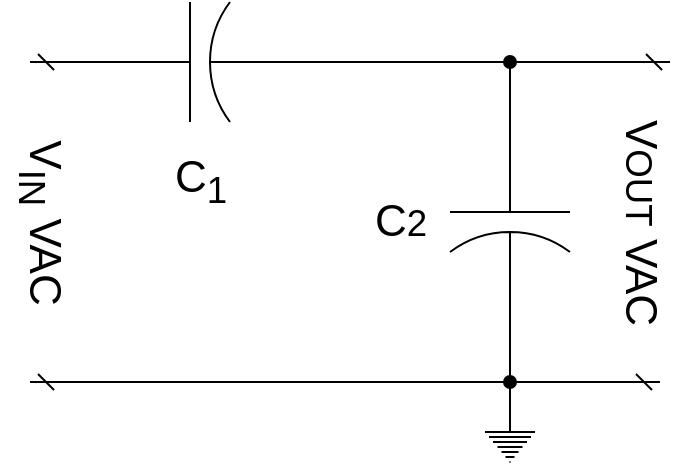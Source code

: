 <mxfile version="25.0.2">
  <diagram name="Page-1" id="r3HCa6ePeLMjcki0bICy">
    <mxGraphModel dx="637" dy="852" grid="1" gridSize="10" guides="1" tooltips="1" connect="1" arrows="1" fold="1" page="1" pageScale="1" pageWidth="850" pageHeight="1100" math="0" shadow="0">
      <root>
        <mxCell id="0" />
        <mxCell id="1" parent="0" />
        <mxCell id="Jwbc90O_ujwcIK33lNIT-8" style="edgeStyle=orthogonalEdgeStyle;rounded=0;orthogonalLoop=1;jettySize=auto;html=1;endArrow=dash;endFill=0;" edge="1" parent="1" source="Jwbc90O_ujwcIK33lNIT-2">
          <mxGeometry relative="1" as="geometry">
            <mxPoint x="340" y="470" as="targetPoint" />
          </mxGeometry>
        </mxCell>
        <mxCell id="Jwbc90O_ujwcIK33lNIT-2" value="" style="pointerEvents=1;verticalLabelPosition=bottom;shadow=0;dashed=0;align=center;html=1;verticalAlign=top;shape=mxgraph.electrical.capacitors.capacitor_2;" vertex="1" parent="1">
          <mxGeometry x="375" y="440" width="100" height="60" as="geometry" />
        </mxCell>
        <mxCell id="Jwbc90O_ujwcIK33lNIT-5" style="edgeStyle=orthogonalEdgeStyle;rounded=0;orthogonalLoop=1;jettySize=auto;html=1;endArrow=oval;endFill=1;" edge="1" parent="1" source="Jwbc90O_ujwcIK33lNIT-3">
          <mxGeometry relative="1" as="geometry">
            <mxPoint x="580" y="470" as="targetPoint" />
          </mxGeometry>
        </mxCell>
        <mxCell id="Jwbc90O_ujwcIK33lNIT-6" style="edgeStyle=orthogonalEdgeStyle;rounded=0;orthogonalLoop=1;jettySize=auto;html=1;endArrow=oval;endFill=1;" edge="1" parent="1" source="Jwbc90O_ujwcIK33lNIT-3">
          <mxGeometry relative="1" as="geometry">
            <mxPoint x="580" y="630" as="targetPoint" />
          </mxGeometry>
        </mxCell>
        <mxCell id="Jwbc90O_ujwcIK33lNIT-3" value="" style="pointerEvents=1;verticalLabelPosition=bottom;shadow=0;dashed=0;align=center;html=1;verticalAlign=top;shape=mxgraph.electrical.capacitors.capacitor_2;rotation=90;" vertex="1" parent="1">
          <mxGeometry x="530" y="520" width="100" height="60" as="geometry" />
        </mxCell>
        <mxCell id="Jwbc90O_ujwcIK33lNIT-4" style="edgeStyle=orthogonalEdgeStyle;rounded=0;orthogonalLoop=1;jettySize=auto;html=1;endArrow=dash;endFill=0;" edge="1" parent="1" source="Jwbc90O_ujwcIK33lNIT-2">
          <mxGeometry relative="1" as="geometry">
            <mxPoint x="660" y="470" as="targetPoint" />
          </mxGeometry>
        </mxCell>
        <mxCell id="Jwbc90O_ujwcIK33lNIT-7" style="edgeStyle=orthogonalEdgeStyle;rounded=0;orthogonalLoop=1;jettySize=auto;html=1;endArrow=dash;endFill=0;startArrow=dash;startFill=0;" edge="1" parent="1">
          <mxGeometry relative="1" as="geometry">
            <mxPoint x="340" y="630" as="sourcePoint" />
            <mxPoint x="655" y="630" as="targetPoint" />
          </mxGeometry>
        </mxCell>
        <mxCell id="Jwbc90O_ujwcIK33lNIT-9" value="C&lt;sub&gt;1&lt;/sub&gt;" style="text;html=1;align=center;verticalAlign=middle;resizable=0;points=[];autosize=1;strokeColor=none;fillColor=none;fontSize=22;" vertex="1" parent="1">
          <mxGeometry x="400" y="510" width="50" height="40" as="geometry" />
        </mxCell>
        <mxCell id="Jwbc90O_ujwcIK33lNIT-10" value="C&lt;span style=&quot;font-size: 18.333px;&quot;&gt;2&lt;/span&gt;" style="text;html=1;align=center;verticalAlign=middle;resizable=0;points=[];autosize=1;strokeColor=none;fillColor=none;fontSize=22;" vertex="1" parent="1">
          <mxGeometry x="500" y="530" width="50" height="40" as="geometry" />
        </mxCell>
        <mxCell id="Jwbc90O_ujwcIK33lNIT-12" value="V&lt;sub&gt;IN&lt;/sub&gt;&amp;nbsp;VAC" style="text;html=1;align=center;verticalAlign=middle;resizable=0;points=[];autosize=1;strokeColor=none;fillColor=none;fontSize=22;rotation=90;" vertex="1" parent="1">
          <mxGeometry x="290" y="530" width="110" height="40" as="geometry" />
        </mxCell>
        <mxCell id="Jwbc90O_ujwcIK33lNIT-13" value="V&lt;span style=&quot;font-size: 18.333px;&quot;&gt;OUT&lt;/span&gt;&amp;nbsp;VAC" style="text;html=1;align=center;verticalAlign=middle;resizable=0;points=[];autosize=1;strokeColor=none;fillColor=none;fontSize=22;rotation=90;" vertex="1" parent="1">
          <mxGeometry x="580" y="530" width="130" height="40" as="geometry" />
        </mxCell>
        <mxCell id="Jwbc90O_ujwcIK33lNIT-15" style="edgeStyle=orthogonalEdgeStyle;rounded=0;orthogonalLoop=1;jettySize=auto;html=1;endArrow=none;endFill=0;" edge="1" parent="1" source="Jwbc90O_ujwcIK33lNIT-14">
          <mxGeometry relative="1" as="geometry">
            <mxPoint x="580" y="630" as="targetPoint" />
          </mxGeometry>
        </mxCell>
        <mxCell id="Jwbc90O_ujwcIK33lNIT-14" value="" style="pointerEvents=1;verticalLabelPosition=bottom;shadow=0;dashed=0;align=center;html=1;verticalAlign=top;shape=mxgraph.electrical.signal_sources.protective_earth;" vertex="1" parent="1">
          <mxGeometry x="567.5" y="650" width="25" height="20" as="geometry" />
        </mxCell>
      </root>
    </mxGraphModel>
  </diagram>
</mxfile>
